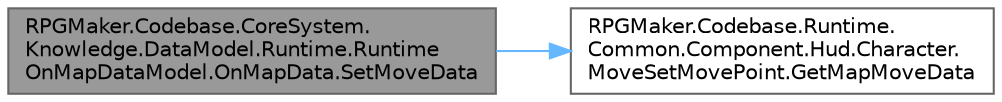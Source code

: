 digraph "RPGMaker.Codebase.CoreSystem.Knowledge.DataModel.Runtime.RuntimeOnMapDataModel.OnMapData.SetMoveData"
{
 // LATEX_PDF_SIZE
  bgcolor="transparent";
  edge [fontname=Helvetica,fontsize=10,labelfontname=Helvetica,labelfontsize=10];
  node [fontname=Helvetica,fontsize=10,shape=box,height=0.2,width=0.4];
  rankdir="LR";
  Node1 [id="Node000001",label="RPGMaker.Codebase.CoreSystem.\lKnowledge.DataModel.Runtime.Runtime\lOnMapDataModel.OnMapData.SetMoveData",height=0.2,width=0.4,color="gray40", fillcolor="grey60", style="filled", fontcolor="black",tooltip="😁 移動データ上"];
  Node1 -> Node2 [id="edge1_Node000001_Node000002",color="steelblue1",style="solid",tooltip=" "];
  Node2 [id="Node000002",label="RPGMaker.Codebase.Runtime.\lCommon.Component.Hud.Character.\lMoveSetMovePoint.GetMapMoveData",height=0.2,width=0.4,color="grey40", fillcolor="white", style="filled",URL="$d9/dcc/class_r_p_g_maker_1_1_codebase_1_1_runtime_1_1_common_1_1_component_1_1_hud_1_1_character_1_1_move_set_move_point.html#a852fe2d20d8b6cbb82ca6ac4f325894c",tooltip="セーブデータ用の移動データ取得"];
}
